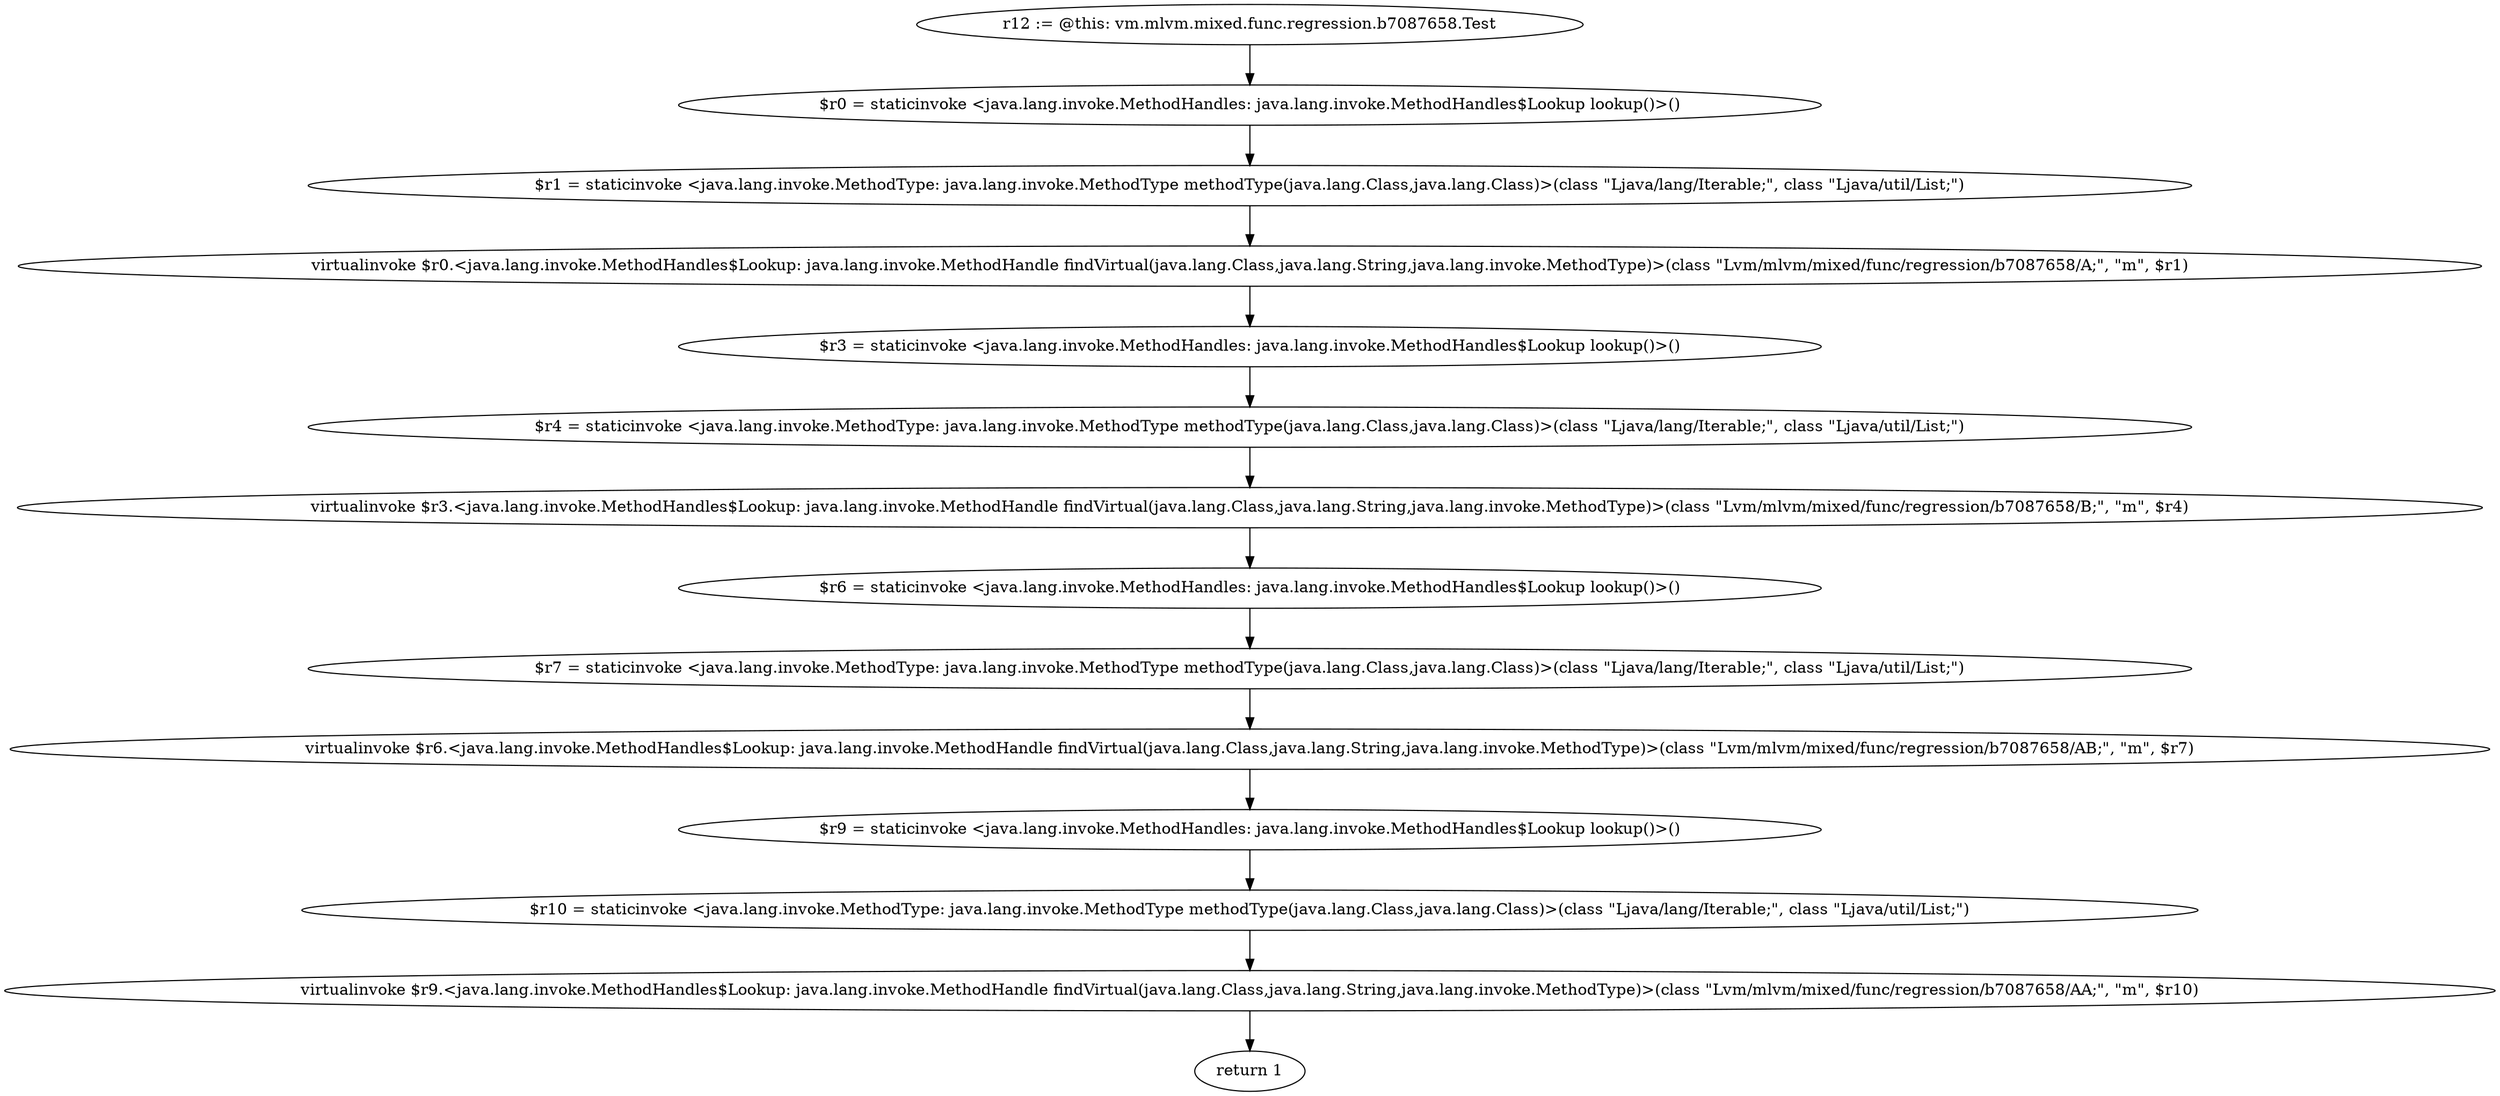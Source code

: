 digraph "unitGraph" {
    "r12 := @this: vm.mlvm.mixed.func.regression.b7087658.Test"
    "$r0 = staticinvoke <java.lang.invoke.MethodHandles: java.lang.invoke.MethodHandles$Lookup lookup()>()"
    "$r1 = staticinvoke <java.lang.invoke.MethodType: java.lang.invoke.MethodType methodType(java.lang.Class,java.lang.Class)>(class \"Ljava/lang/Iterable;\", class \"Ljava/util/List;\")"
    "virtualinvoke $r0.<java.lang.invoke.MethodHandles$Lookup: java.lang.invoke.MethodHandle findVirtual(java.lang.Class,java.lang.String,java.lang.invoke.MethodType)>(class \"Lvm/mlvm/mixed/func/regression/b7087658/A;\", \"m\", $r1)"
    "$r3 = staticinvoke <java.lang.invoke.MethodHandles: java.lang.invoke.MethodHandles$Lookup lookup()>()"
    "$r4 = staticinvoke <java.lang.invoke.MethodType: java.lang.invoke.MethodType methodType(java.lang.Class,java.lang.Class)>(class \"Ljava/lang/Iterable;\", class \"Ljava/util/List;\")"
    "virtualinvoke $r3.<java.lang.invoke.MethodHandles$Lookup: java.lang.invoke.MethodHandle findVirtual(java.lang.Class,java.lang.String,java.lang.invoke.MethodType)>(class \"Lvm/mlvm/mixed/func/regression/b7087658/B;\", \"m\", $r4)"
    "$r6 = staticinvoke <java.lang.invoke.MethodHandles: java.lang.invoke.MethodHandles$Lookup lookup()>()"
    "$r7 = staticinvoke <java.lang.invoke.MethodType: java.lang.invoke.MethodType methodType(java.lang.Class,java.lang.Class)>(class \"Ljava/lang/Iterable;\", class \"Ljava/util/List;\")"
    "virtualinvoke $r6.<java.lang.invoke.MethodHandles$Lookup: java.lang.invoke.MethodHandle findVirtual(java.lang.Class,java.lang.String,java.lang.invoke.MethodType)>(class \"Lvm/mlvm/mixed/func/regression/b7087658/AB;\", \"m\", $r7)"
    "$r9 = staticinvoke <java.lang.invoke.MethodHandles: java.lang.invoke.MethodHandles$Lookup lookup()>()"
    "$r10 = staticinvoke <java.lang.invoke.MethodType: java.lang.invoke.MethodType methodType(java.lang.Class,java.lang.Class)>(class \"Ljava/lang/Iterable;\", class \"Ljava/util/List;\")"
    "virtualinvoke $r9.<java.lang.invoke.MethodHandles$Lookup: java.lang.invoke.MethodHandle findVirtual(java.lang.Class,java.lang.String,java.lang.invoke.MethodType)>(class \"Lvm/mlvm/mixed/func/regression/b7087658/AA;\", \"m\", $r10)"
    "return 1"
    "r12 := @this: vm.mlvm.mixed.func.regression.b7087658.Test"->"$r0 = staticinvoke <java.lang.invoke.MethodHandles: java.lang.invoke.MethodHandles$Lookup lookup()>()";
    "$r0 = staticinvoke <java.lang.invoke.MethodHandles: java.lang.invoke.MethodHandles$Lookup lookup()>()"->"$r1 = staticinvoke <java.lang.invoke.MethodType: java.lang.invoke.MethodType methodType(java.lang.Class,java.lang.Class)>(class \"Ljava/lang/Iterable;\", class \"Ljava/util/List;\")";
    "$r1 = staticinvoke <java.lang.invoke.MethodType: java.lang.invoke.MethodType methodType(java.lang.Class,java.lang.Class)>(class \"Ljava/lang/Iterable;\", class \"Ljava/util/List;\")"->"virtualinvoke $r0.<java.lang.invoke.MethodHandles$Lookup: java.lang.invoke.MethodHandle findVirtual(java.lang.Class,java.lang.String,java.lang.invoke.MethodType)>(class \"Lvm/mlvm/mixed/func/regression/b7087658/A;\", \"m\", $r1)";
    "virtualinvoke $r0.<java.lang.invoke.MethodHandles$Lookup: java.lang.invoke.MethodHandle findVirtual(java.lang.Class,java.lang.String,java.lang.invoke.MethodType)>(class \"Lvm/mlvm/mixed/func/regression/b7087658/A;\", \"m\", $r1)"->"$r3 = staticinvoke <java.lang.invoke.MethodHandles: java.lang.invoke.MethodHandles$Lookup lookup()>()";
    "$r3 = staticinvoke <java.lang.invoke.MethodHandles: java.lang.invoke.MethodHandles$Lookup lookup()>()"->"$r4 = staticinvoke <java.lang.invoke.MethodType: java.lang.invoke.MethodType methodType(java.lang.Class,java.lang.Class)>(class \"Ljava/lang/Iterable;\", class \"Ljava/util/List;\")";
    "$r4 = staticinvoke <java.lang.invoke.MethodType: java.lang.invoke.MethodType methodType(java.lang.Class,java.lang.Class)>(class \"Ljava/lang/Iterable;\", class \"Ljava/util/List;\")"->"virtualinvoke $r3.<java.lang.invoke.MethodHandles$Lookup: java.lang.invoke.MethodHandle findVirtual(java.lang.Class,java.lang.String,java.lang.invoke.MethodType)>(class \"Lvm/mlvm/mixed/func/regression/b7087658/B;\", \"m\", $r4)";
    "virtualinvoke $r3.<java.lang.invoke.MethodHandles$Lookup: java.lang.invoke.MethodHandle findVirtual(java.lang.Class,java.lang.String,java.lang.invoke.MethodType)>(class \"Lvm/mlvm/mixed/func/regression/b7087658/B;\", \"m\", $r4)"->"$r6 = staticinvoke <java.lang.invoke.MethodHandles: java.lang.invoke.MethodHandles$Lookup lookup()>()";
    "$r6 = staticinvoke <java.lang.invoke.MethodHandles: java.lang.invoke.MethodHandles$Lookup lookup()>()"->"$r7 = staticinvoke <java.lang.invoke.MethodType: java.lang.invoke.MethodType methodType(java.lang.Class,java.lang.Class)>(class \"Ljava/lang/Iterable;\", class \"Ljava/util/List;\")";
    "$r7 = staticinvoke <java.lang.invoke.MethodType: java.lang.invoke.MethodType methodType(java.lang.Class,java.lang.Class)>(class \"Ljava/lang/Iterable;\", class \"Ljava/util/List;\")"->"virtualinvoke $r6.<java.lang.invoke.MethodHandles$Lookup: java.lang.invoke.MethodHandle findVirtual(java.lang.Class,java.lang.String,java.lang.invoke.MethodType)>(class \"Lvm/mlvm/mixed/func/regression/b7087658/AB;\", \"m\", $r7)";
    "virtualinvoke $r6.<java.lang.invoke.MethodHandles$Lookup: java.lang.invoke.MethodHandle findVirtual(java.lang.Class,java.lang.String,java.lang.invoke.MethodType)>(class \"Lvm/mlvm/mixed/func/regression/b7087658/AB;\", \"m\", $r7)"->"$r9 = staticinvoke <java.lang.invoke.MethodHandles: java.lang.invoke.MethodHandles$Lookup lookup()>()";
    "$r9 = staticinvoke <java.lang.invoke.MethodHandles: java.lang.invoke.MethodHandles$Lookup lookup()>()"->"$r10 = staticinvoke <java.lang.invoke.MethodType: java.lang.invoke.MethodType methodType(java.lang.Class,java.lang.Class)>(class \"Ljava/lang/Iterable;\", class \"Ljava/util/List;\")";
    "$r10 = staticinvoke <java.lang.invoke.MethodType: java.lang.invoke.MethodType methodType(java.lang.Class,java.lang.Class)>(class \"Ljava/lang/Iterable;\", class \"Ljava/util/List;\")"->"virtualinvoke $r9.<java.lang.invoke.MethodHandles$Lookup: java.lang.invoke.MethodHandle findVirtual(java.lang.Class,java.lang.String,java.lang.invoke.MethodType)>(class \"Lvm/mlvm/mixed/func/regression/b7087658/AA;\", \"m\", $r10)";
    "virtualinvoke $r9.<java.lang.invoke.MethodHandles$Lookup: java.lang.invoke.MethodHandle findVirtual(java.lang.Class,java.lang.String,java.lang.invoke.MethodType)>(class \"Lvm/mlvm/mixed/func/regression/b7087658/AA;\", \"m\", $r10)"->"return 1";
}
